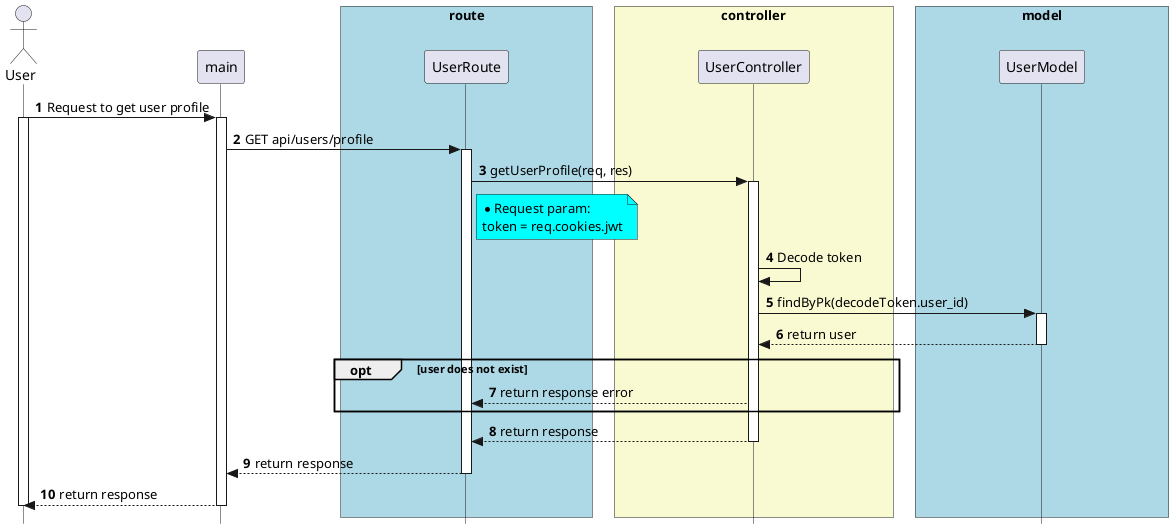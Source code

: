 @startuml


skinparam style strictuml

skinparam lifelineStrategy solid

skinparam ParticipantPadding 80

skinparam BoxPadding 10

autonumber

actor User as User


participant main as main


box "route" #lightBlue

participant UserRoute as UserRoute

end box


box "controller" #LightGoldenRodYellow
participant UserController as UserController

end box


box "model" #lightBlue
participant UserModel as UserModel

end box


User -> main: Request to get user profile
activate User
activate main

main -> UserRoute: GET api/users/profile
activate UserRoute


UserRoute -> UserController: getUserProfile(req, res)
activate UserController

note right of UserRoute #Aqua
* Request param:
token = req.cookies.jwt
end note



UserController -> UserController: Decode token

UserController -> UserModel: findByPk(decodeToken.user_id)

activate  UserModel

UserModel --> UserController: return user

deactivate UserModel

opt user does not exist
  UserController --> UserRoute: return response error
end



UserController --> UserRoute: return response

deactivate UserController

UserRoute --> main: return response

deactivate UserRoute

main --> User: return response

deactivate main
deactivate User


@enduml


